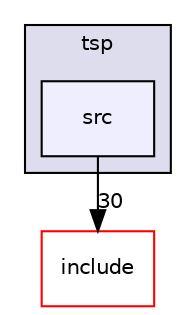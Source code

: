 digraph "/home/vicky/pgrouting/pgrouting/pgrouting/src/tsp/src" {
  compound=true
  node [ fontsize="10", fontname="Helvetica"];
  edge [ labelfontsize="10", labelfontname="Helvetica"];
  subgraph clusterdir_9e339a970107aba9bd240d749e3cb49d {
    graph [ bgcolor="#ddddee", pencolor="black", label="tsp" fontname="Helvetica", fontsize="10", URL="dir_9e339a970107aba9bd240d749e3cb49d.html"]
  dir_0d3e78207adb65bc83d3c3a96d9f71e7 [shape=box, label="src", style="filled", fillcolor="#eeeeff", pencolor="black", URL="dir_0d3e78207adb65bc83d3c3a96d9f71e7.html"];
  }
  dir_d44c64559bbebec7f509842c48db8b23 [shape=box label="include" fillcolor="white" style="filled" color="red" URL="dir_d44c64559bbebec7f509842c48db8b23.html"];
  dir_0d3e78207adb65bc83d3c3a96d9f71e7->dir_d44c64559bbebec7f509842c48db8b23 [headlabel="30", labeldistance=1.5 headhref="dir_000074_000000.html"];
}
